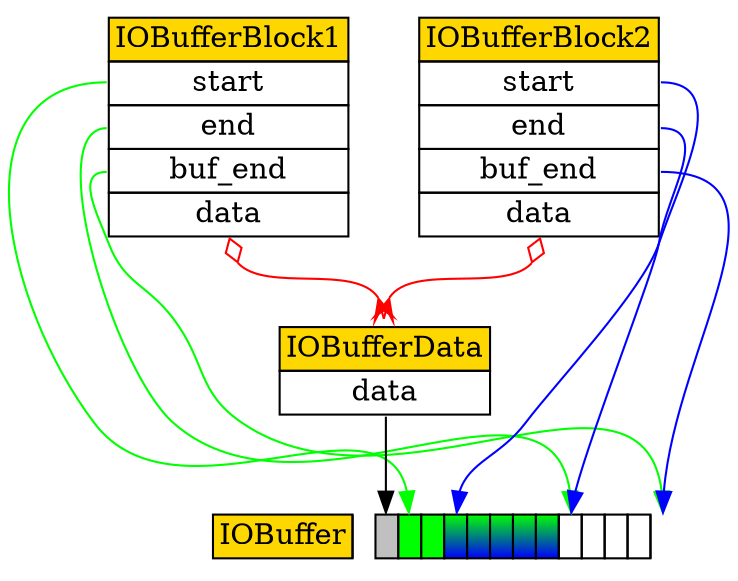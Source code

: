 digraph {

  IOBufferBlock1 [shape=plaintext,label=< <TABLE BORDER="0" CELLBORDER="1" CELLSPACING="0">
      <TR><TD BGCOLOR="gold" port="name">\N</TD></TR>
      <TR><TD port="start">start</TD></TR>
      <TR><TD port="end">end</TD></TR>
      <TR><TD port="buf_end">buf_end</TD></TR>
      <TR><TD port="data">data</TD></TR>
      </TABLE> >
   ]

  IOBufferBlock2 [shape=plaintext,label=< <TABLE BORDER="0" CELLBORDER="1" CELLSPACING="0">
      <TR><TD BGCOLOR="gold" port="name">\N</TD></TR>
      <TR><TD port="start">start</TD></TR>
      <TR><TD port="end">end</TD></TR>
      <TR><TD port="buf_end">buf_end</TD></TR>
      <TR><TD port="data">data</TD></TR>
      </TABLE> >
   ]

  IOBufferData [shape=plaintext, label=< <TABLE BORDER="0" CELLBORDER="1" CELLSPACING="0">
      <TR><TD BGCOLOR="gold" port="name">\N</TD></TR>
      <TR><TD port="data">data</TD></TR>
      </TABLE> >
   ]

  IOBuffer [shape=plaintext, label=< <TABLE BORDER="0" CELLBORDER="1" CELLSPACING="0">
      <TR>
        <TD BGCOLOR="gold">\N</TD>
        <TD sides="l"> </TD>
        <TD port="buf_start" BGCOLOR="grey"> </TD>
        <TD port="start1" BGCOLOR="green"> </TD>
        <TD BGCOLOR="green"> </TD>
        <TD port="start2" BGCOLOR="blue:green" GRADIENTANGLE="90"> </TD>
        <TD BGCOLOR="blue:green" GRADIENTANGLE="90"> </TD>
        <TD BGCOLOR="blue:green" GRADIENTANGLE="90"> </TD>
        <TD BGCOLOR="blue:green" GRADIENTANGLE="90"> </TD>
        <TD BGCOLOR="blue:green" GRADIENTANGLE="90"> </TD>
        <TD port="end"> </TD>
        <TD> </TD>
        <TD> </TD>
        <TD> </TD>
        <TD port="buf_end" sides="l"> </TD>
      </TR>
    </TABLE> >
  ]

  IOBufferData:data -> IOBuffer:buf_start
  IOBufferBlock1:data:s -> IOBufferData:n [dir=both,arrowhead=crow,arrowtail=odiamond,color=red]
  IOBufferBlock1:start:w -> IOBuffer:start1 [color="green"]
  IOBufferBlock1:end:w -> IOBuffer:end [color="green"]
  IOBufferBlock1:buf_end:w -> IOBuffer:buf_end [color="green"]

  IOBufferBlock2:data:s -> IOBufferData:n [dir=both,arrowhead=crow,arrowtail=odiamond,color=red]
  IOBufferBlock2:start:e -> IOBuffer:start2 [color="blue"]
  IOBufferBlock2:end:e -> IOBuffer:end [color="blue"]
  IOBufferBlock2:buf_end:e -> IOBuffer:buf_end [color="blue"]
}
